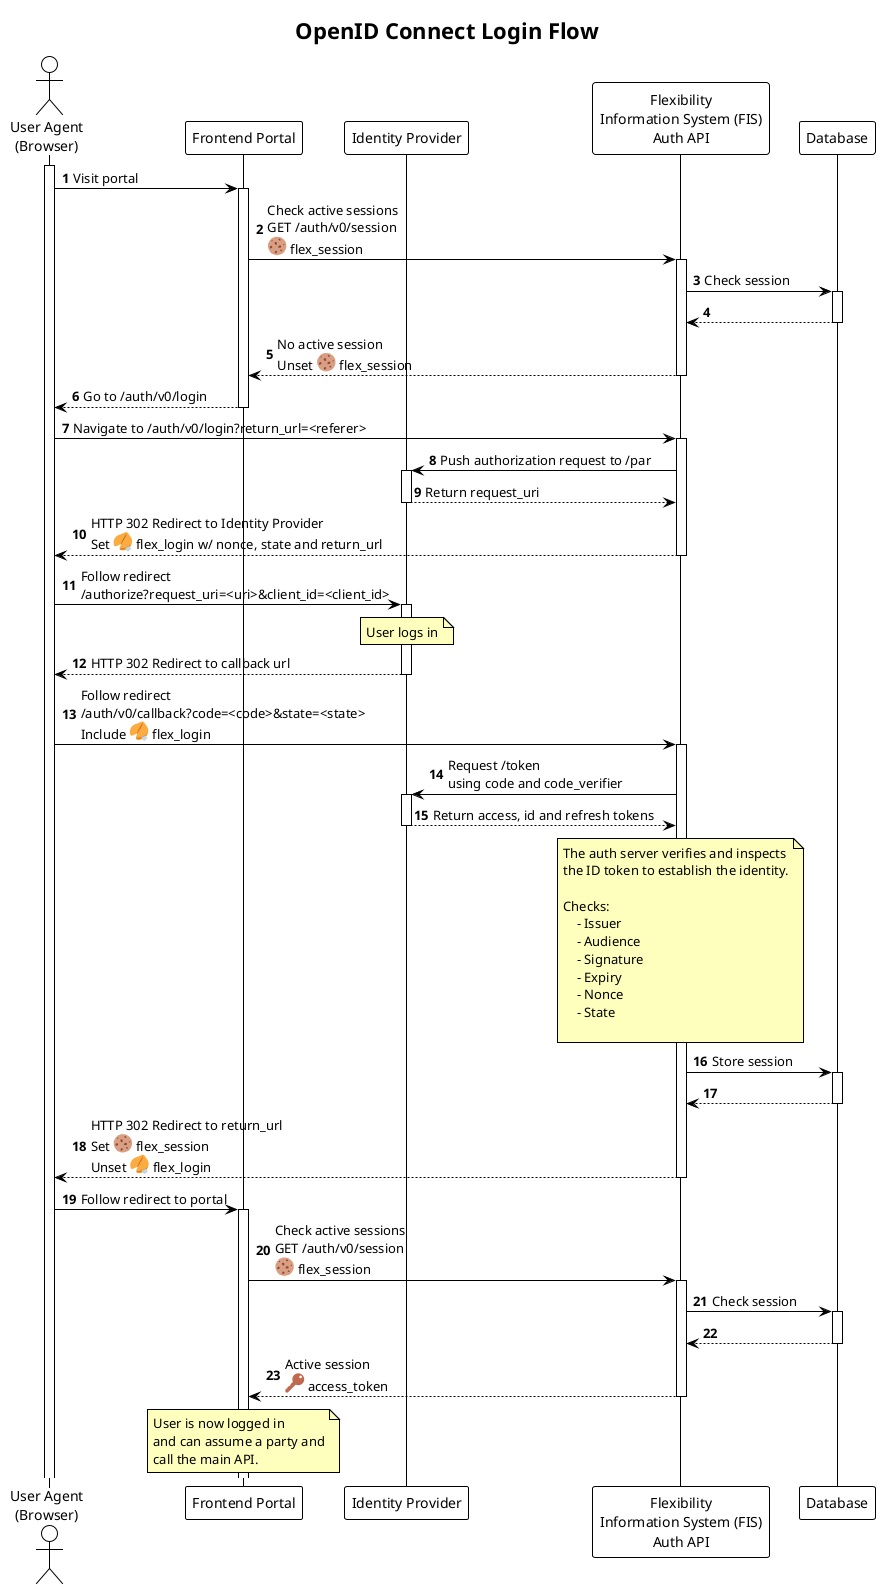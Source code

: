 @startuml oidc_login_sequence

!theme plain

title OpenID Connect Login Flow

autonumber
autoactivate on

skinparam note {
    BackgroundColor #FFFFBD
}

actor "User Agent\n(Browser)" as UA
activate UA
participant "Frontend Portal" as PORTAL
participant "Identity Provider" as IDP
participant "Flexibility\nInformation System (FIS)\nAuth API" as AUTH
participant "Database" as DB

UA -> PORTAL: Visit portal
PORTAL -> AUTH: Check active sessions\nGET /auth/v0/session\n<:cookie:> flex_session
AUTH -> DB: Check session
return
return No active session\nUnset <:cookie:> flex_session
return Go to /auth/v0/login

UA -> AUTH: Navigate to /auth/v0/login?return_url=<referer>
AUTH -> IDP: Push authorization request to /par
return Return request_uri
return HTTP 302 Redirect to Identity Provider\nSet <:fortune_cookie:> flex_login w/ nonce, state and return_url

UA -> IDP: Follow redirect\n/authorize?request_uri=<uri>&client_id=<client_id>
note over IDP
    User logs in
end note
return HTTP 302 Redirect to callback url

UA -> AUTH: Follow redirect\n/auth/v0/callback?code=<code>&state=<state>\nInclude <:fortune_cookie:> flex_login
AUTH -> IDP: Request /token\nusing code and code_verifier
return Return access, id and refresh tokens
note over AUTH
    The auth server verifies and inspects
    the ID token to establish the identity.

    Checks:
        - Issuer
        - Audience
        - Signature
        - Expiry
        - Nonce
        - State

end note

AUTH -> DB: Store session
return

return HTTP 302 Redirect to return_url\nSet <:cookie:> flex_session\nUnset <:fortune_cookie:> flex_login

UA -> PORTAL: Follow redirect to portal
PORTAL -> AUTH: Check active sessions\nGET /auth/v0/session\n<:cookie:> flex_session
AUTH -> DB: Check session
return
return Active session\n<:key:> access_token

note over PORTAL
    User is now logged in
    and can assume a party and
    call the main API.
end note
@enduml
